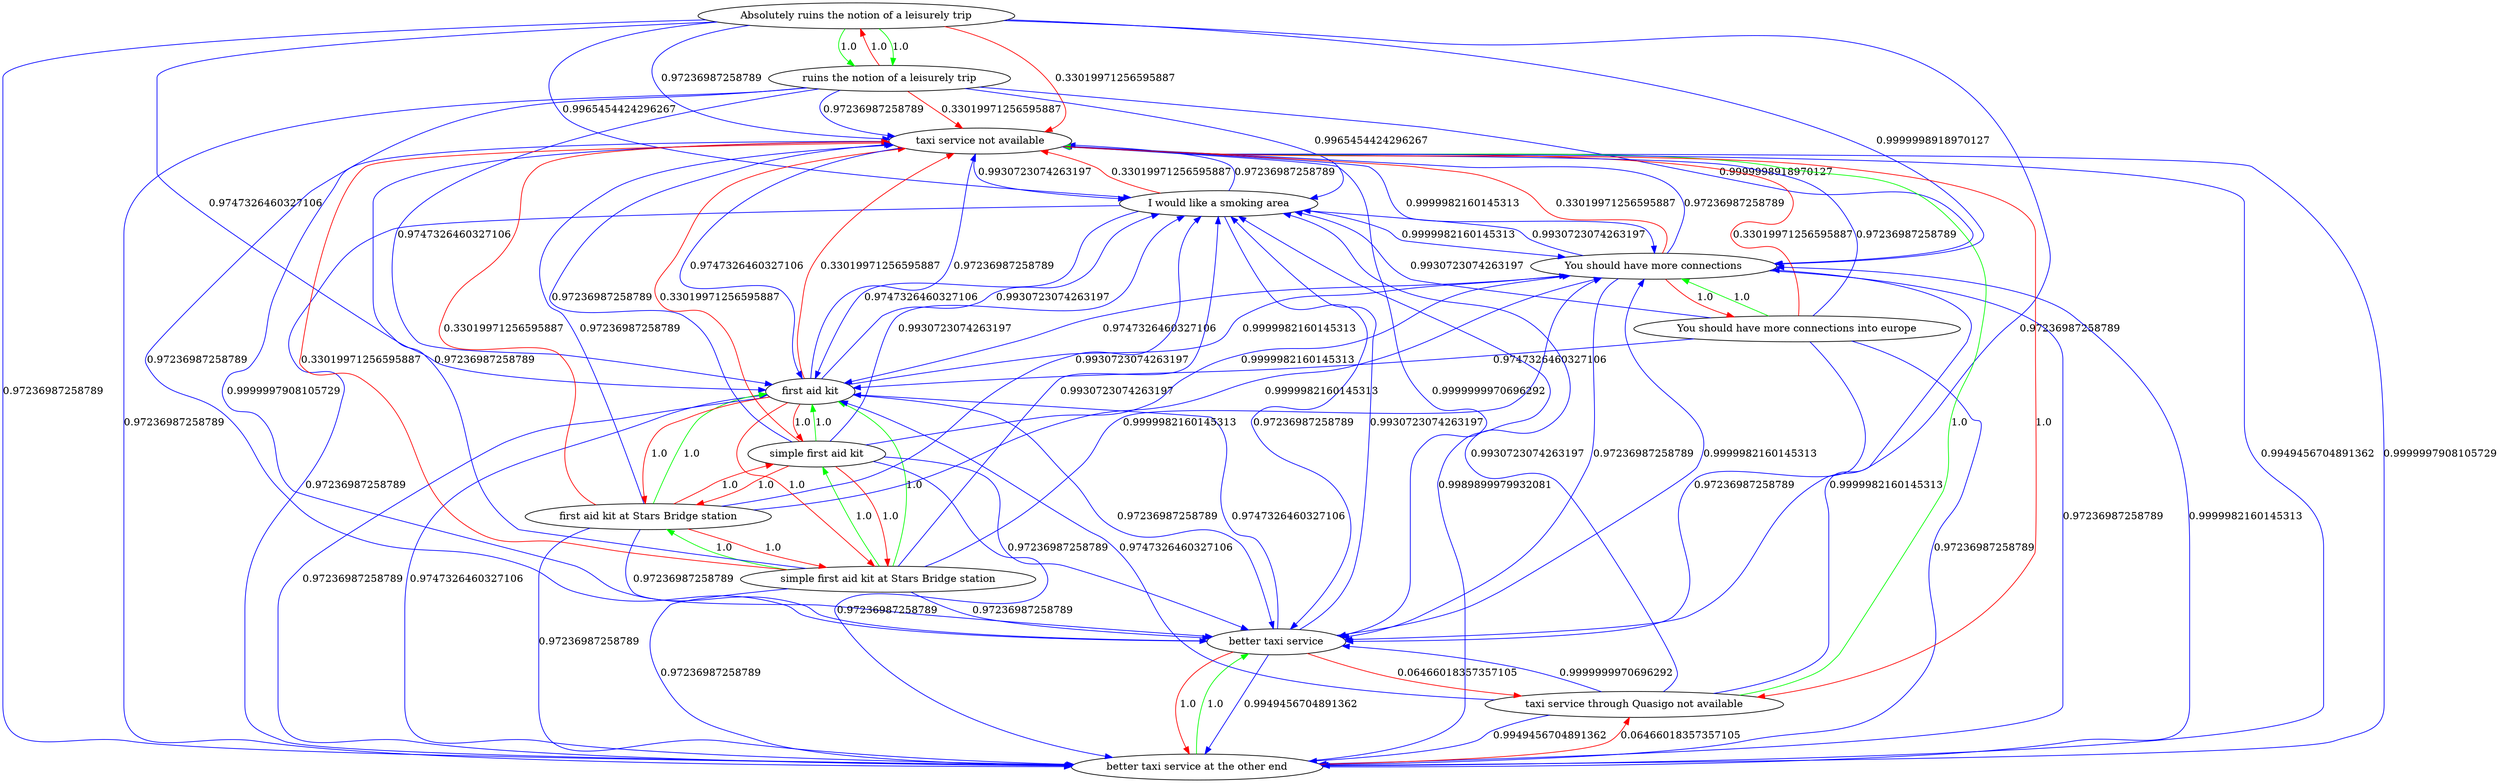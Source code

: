 digraph rawGraph {
"Absolutely ruins the notion of a leisurely trip";"ruins the notion of a leisurely trip";"I would like a smoking area";"You should have more connections into europe";"You should have more connections";"better taxi service at the other end";"better taxi service";"simple first aid kit at Stars Bridge station";"first aid kit at Stars Bridge station";"first aid kit";"simple first aid kit";"taxi service through Quasigo not available";"taxi service not available";"Absolutely ruins the notion of a leisurely trip" -> "ruins the notion of a leisurely trip" [label=1.0] [color=green]
"Absolutely ruins the notion of a leisurely trip" -> "ruins the notion of a leisurely trip" [label=1.0] [color=green]
"ruins the notion of a leisurely trip" -> "Absolutely ruins the notion of a leisurely trip" [label=1.0] [color=red]
"Absolutely ruins the notion of a leisurely trip" -> "I would like a smoking area" [label=0.9965454424296267] [color=blue]
"ruins the notion of a leisurely trip" -> "I would like a smoking area" [label=0.9965454424296267] [color=blue]
"You should have more connections into europe" -> "You should have more connections" [label=1.0] [color=green]
"You should have more connections" -> "You should have more connections into europe" [label=1.0] [color=red]
"Absolutely ruins the notion of a leisurely trip" -> "You should have more connections" [label=0.9999998918970127] [color=blue]
"ruins the notion of a leisurely trip" -> "You should have more connections" [label=0.9999998918970127] [color=blue]
"I would like a smoking area" -> "You should have more connections" [label=0.9999982160145313] [color=blue]
"You should have more connections into europe" -> "I would like a smoking area" [label=0.9930723074263197] [color=blue]
"You should have more connections" -> "I would like a smoking area" [label=0.9930723074263197] [color=blue]
"better taxi service at the other end" -> "better taxi service" [label=1.0] [color=green]
"better taxi service" -> "better taxi service at the other end" [label=1.0] [color=red]
"Absolutely ruins the notion of a leisurely trip" -> "better taxi service" [label=0.97236987258789] [color=blue]
"ruins the notion of a leisurely trip" -> "better taxi service" [label=0.97236987258789] [color=blue]
"I would like a smoking area" -> "better taxi service" [label=0.97236987258789] [color=blue]
"You should have more connections into europe" -> "better taxi service" [label=0.97236987258789] [color=blue]
"You should have more connections" -> "better taxi service" [label=0.97236987258789] [color=blue]
"better taxi service at the other end" -> "I would like a smoking area" [label=0.9989899979932081] [color=blue]
"better taxi service at the other end" -> "You should have more connections" [label=0.9999982160145313] [color=blue]
"better taxi service" -> "I would like a smoking area" [label=0.9930723074263197] [color=blue]
"better taxi service" -> "You should have more connections" [label=0.9999982160145313] [color=blue]
"simple first aid kit at Stars Bridge station" -> "first aid kit at Stars Bridge station" [label=1.0] [color=green]
"first aid kit at Stars Bridge station" -> "first aid kit" [label=1.0] [color=green]
"simple first aid kit at Stars Bridge station" -> "simple first aid kit" [label=1.0] [color=green]
"simple first aid kit" -> "first aid kit" [label=1.0] [color=green]
"simple first aid kit at Stars Bridge station" -> "first aid kit" [label=1.0] [color=green]
"first aid kit at Stars Bridge station" -> "simple first aid kit at Stars Bridge station" [label=1.0] [color=red]
"first aid kit at Stars Bridge station" -> "simple first aid kit" [label=1.0] [color=red]
"first aid kit" -> "simple first aid kit at Stars Bridge station" [label=1.0] [color=red]
"first aid kit" -> "first aid kit at Stars Bridge station" [label=1.0] [color=red]
"first aid kit" -> "simple first aid kit" [label=1.0] [color=red]
"simple first aid kit" -> "simple first aid kit at Stars Bridge station" [label=1.0] [color=red]
"simple first aid kit" -> "first aid kit at Stars Bridge station" [label=1.0] [color=red]
"Absolutely ruins the notion of a leisurely trip" -> "first aid kit" [label=0.9747326460327106] [color=blue]
"ruins the notion of a leisurely trip" -> "first aid kit" [label=0.9747326460327106] [color=blue]
"I would like a smoking area" -> "first aid kit" [label=0.9747326460327106] [color=blue]
"You should have more connections into europe" -> "first aid kit" [label=0.9747326460327106] [color=blue]
"You should have more connections" -> "first aid kit" [label=0.9747326460327106] [color=blue]
"better taxi service at the other end" -> "first aid kit" [label=0.9747326460327106] [color=blue]
"better taxi service" -> "first aid kit" [label=0.9747326460327106] [color=blue]
"simple first aid kit at Stars Bridge station" -> "I would like a smoking area" [label=0.9930723074263197] [color=blue]
"simple first aid kit at Stars Bridge station" -> "You should have more connections" [label=0.9999982160145313] [color=blue]
"simple first aid kit at Stars Bridge station" -> "better taxi service" [label=0.97236987258789] [color=blue]
"first aid kit at Stars Bridge station" -> "I would like a smoking area" [label=0.9930723074263197] [color=blue]
"first aid kit at Stars Bridge station" -> "You should have more connections" [label=0.9999982160145313] [color=blue]
"first aid kit at Stars Bridge station" -> "better taxi service" [label=0.97236987258789] [color=blue]
"first aid kit" -> "I would like a smoking area" [label=0.9930723074263197] [color=blue]
"first aid kit" -> "You should have more connections" [label=0.9999982160145313] [color=blue]
"first aid kit" -> "better taxi service" [label=0.97236987258789] [color=blue]
"simple first aid kit" -> "I would like a smoking area" [label=0.9930723074263197] [color=blue]
"simple first aid kit" -> "You should have more connections" [label=0.9999982160145313] [color=blue]
"simple first aid kit" -> "better taxi service" [label=0.97236987258789] [color=blue]
"taxi service through Quasigo not available" -> "taxi service not available" [label=1.0] [color=green]
"taxi service not available" -> "taxi service through Quasigo not available" [label=1.0] [color=red]
"Absolutely ruins the notion of a leisurely trip" -> "taxi service not available" [label=0.33019971256595887] [color=red]
"ruins the notion of a leisurely trip" -> "taxi service not available" [label=0.33019971256595887] [color=red]
"I would like a smoking area" -> "taxi service not available" [label=0.33019971256595887] [color=red]
"You should have more connections into europe" -> "taxi service not available" [label=0.33019971256595887] [color=red]
"You should have more connections" -> "taxi service not available" [label=0.33019971256595887] [color=red]
"better taxi service at the other end" -> "taxi service through Quasigo not available" [label=0.06466018357357105] [color=red]
"better taxi service at the other end" -> "taxi service not available" [label=0.9999997908105729] [color=blue]
"better taxi service" -> "taxi service through Quasigo not available" [label=0.06466018357357105] [color=red]
"better taxi service" -> "taxi service not available" [label=0.9999997908105729] [color=blue]
"simple first aid kit at Stars Bridge station" -> "taxi service not available" [label=0.33019971256595887] [color=red]
"first aid kit at Stars Bridge station" -> "taxi service not available" [label=0.33019971256595887] [color=red]
"first aid kit" -> "taxi service not available" [label=0.33019971256595887] [color=red]
"simple first aid kit" -> "taxi service not available" [label=0.33019971256595887] [color=red]
"taxi service through Quasigo not available" -> "I would like a smoking area" [label=0.9930723074263197] [color=blue]
"taxi service through Quasigo not available" -> "You should have more connections" [label=0.9999982160145313] [color=blue]
"taxi service through Quasigo not available" -> "better taxi service at the other end" [label=0.9949456704891362] [color=blue]
"taxi service through Quasigo not available" -> "better taxi service" [label=0.9999999970696292] [color=blue]
"taxi service through Quasigo not available" -> "first aid kit" [label=0.9747326460327106] [color=blue]
"taxi service not available" -> "I would like a smoking area" [label=0.9930723074263197] [color=blue]
"taxi service not available" -> "You should have more connections" [label=0.9999982160145313] [color=blue]
"taxi service not available" -> "better taxi service at the other end" [label=0.9949456704891362] [color=blue]
"taxi service not available" -> "better taxi service" [label=0.9999999970696292] [color=blue]
"taxi service not available" -> "first aid kit" [label=0.9747326460327106] [color=blue]
"Absolutely ruins the notion of a leisurely trip" -> "taxi service not available" [label=0.97236987258789] [color=blue]
"ruins the notion of a leisurely trip" -> "taxi service not available" [label=0.97236987258789] [color=blue]
"I would like a smoking area" -> "taxi service not available" [label=0.97236987258789] [color=blue]
"You should have more connections into europe" -> "taxi service not available" [label=0.97236987258789] [color=blue]
"You should have more connections" -> "taxi service not available" [label=0.97236987258789] [color=blue]
"better taxi service" -> "better taxi service at the other end" [label=0.9949456704891362] [color=blue]
"simple first aid kit at Stars Bridge station" -> "better taxi service at the other end" [label=0.97236987258789] [color=blue]
"simple first aid kit at Stars Bridge station" -> "taxi service not available" [label=0.97236987258789] [color=blue]
"first aid kit at Stars Bridge station" -> "better taxi service at the other end" [label=0.97236987258789] [color=blue]
"first aid kit at Stars Bridge station" -> "taxi service not available" [label=0.97236987258789] [color=blue]
"first aid kit" -> "better taxi service at the other end" [label=0.97236987258789] [color=blue]
"first aid kit" -> "taxi service not available" [label=0.97236987258789] [color=blue]
"simple first aid kit" -> "better taxi service at the other end" [label=0.97236987258789] [color=blue]
"simple first aid kit" -> "taxi service not available" [label=0.97236987258789] [color=blue]
"Absolutely ruins the notion of a leisurely trip" -> "better taxi service at the other end" [label=0.97236987258789] [color=blue]
"ruins the notion of a leisurely trip" -> "better taxi service at the other end" [label=0.97236987258789] [color=blue]
"I would like a smoking area" -> "better taxi service at the other end" [label=0.97236987258789] [color=blue]
"You should have more connections into europe" -> "better taxi service at the other end" [label=0.97236987258789] [color=blue]
"You should have more connections" -> "better taxi service at the other end" [label=0.97236987258789] [color=blue]
}